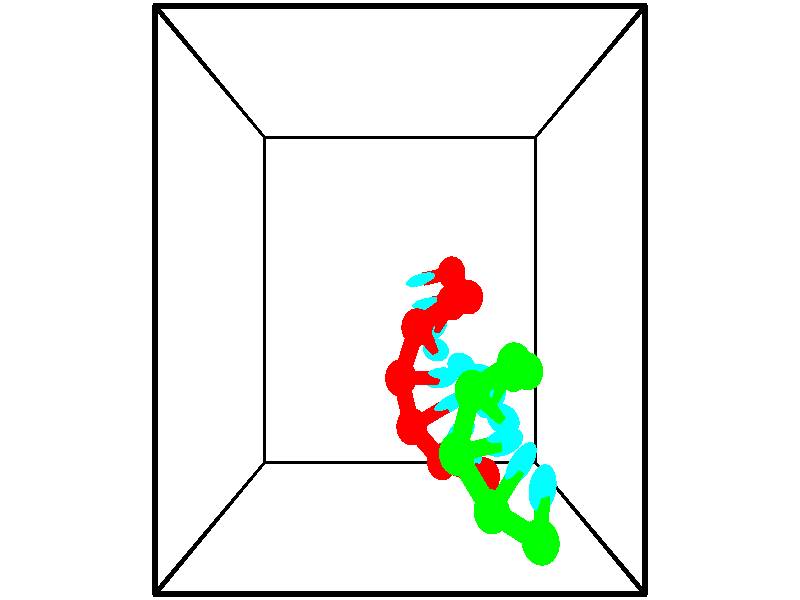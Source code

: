 // switches for output
#declare DRAW_BASES = 1; // possible values are 0, 1; only relevant for DNA ribbons
#declare DRAW_BASES_TYPE = 3; // possible values are 1, 2, 3; only relevant for DNA ribbons
#declare DRAW_FOG = 0; // set to 1 to enable fog

#include "colors.inc"

#include "transforms.inc"
background { rgb <1, 1, 1>}

#default {
   normal{
       ripples 0.25
       frequency 0.20
       turbulence 0.2
       lambda 5
   }
	finish {
		phong 0.1
		phong_size 40.
	}
}

// original window dimensions: 1024x640


// camera settings

camera {
	sky <-0, 1, 0>
	up <-0, 1, 0>
	right 1.6 * <1, 0, 0>
	location <2.5, 2.5, 11.1562>
	look_at <2.5, 2.5, 2.5>
	direction <0, 0, -8.6562>
	angle 67.0682
}


# declare cpy_camera_pos = <2.5, 2.5, 11.1562>;
# if (DRAW_FOG = 1)
fog {
	fog_type 2
	up vnormalize(cpy_camera_pos)
	color rgbt<1,1,1,0.3>
	distance 1e-5
	fog_alt 3e-3
	fog_offset 4
}
# end


// LIGHTS

# declare lum = 6;
global_settings {
	ambient_light rgb lum * <0.05, 0.05, 0.05>
	max_trace_level 15
}# declare cpy_direct_light_amount = 0.25;
light_source
{	1000 * <-1, -1, 1>,
	rgb lum * cpy_direct_light_amount
	parallel
}

light_source
{	1000 * <1, 1, -1>,
	rgb lum * cpy_direct_light_amount
	parallel
}

// strand 0

// nucleotide -1

// particle -1
sphere {
	<3.453102, 2.920905, 0.003603> 0.250000
	pigment { color rgbt <1,0,0,0> }
	no_shadow
}
cylinder {
	<3.121441, 2.853096, 0.216682>,  <2.922444, 2.812411, 0.344530>, 0.100000
	pigment { color rgbt <1,0,0,0> }
	no_shadow
}
cylinder {
	<3.121441, 2.853096, 0.216682>,  <3.453102, 2.920905, 0.003603>, 0.100000
	pigment { color rgbt <1,0,0,0> }
	no_shadow
}

// particle -1
sphere {
	<3.121441, 2.853096, 0.216682> 0.100000
	pigment { color rgbt <1,0,0,0> }
	no_shadow
}
sphere {
	0, 1
	scale<0.080000,0.200000,0.300000>
	matrix <0.298132, -0.940182, 0.164849,
		0.472889, 0.295500, 0.830094,
		-0.829152, -0.169522, 0.532700,
		2.872695, 2.802239, 0.376492>
	pigment { color rgbt <0,1,1,0> }
	no_shadow
}
cylinder {
	<3.701740, 2.539307, 0.604936>,  <3.453102, 2.920905, 0.003603>, 0.130000
	pigment { color rgbt <1,0,0,0> }
	no_shadow
}

// nucleotide -1

// particle -1
sphere {
	<3.701740, 2.539307, 0.604936> 0.250000
	pigment { color rgbt <1,0,0,0> }
	no_shadow
}
cylinder {
	<3.308556, 2.485806, 0.554504>,  <3.072645, 2.453705, 0.524245>, 0.100000
	pigment { color rgbt <1,0,0,0> }
	no_shadow
}
cylinder {
	<3.308556, 2.485806, 0.554504>,  <3.701740, 2.539307, 0.604936>, 0.100000
	pigment { color rgbt <1,0,0,0> }
	no_shadow
}

// particle -1
sphere {
	<3.308556, 2.485806, 0.554504> 0.100000
	pigment { color rgbt <1,0,0,0> }
	no_shadow
}
sphere {
	0, 1
	scale<0.080000,0.200000,0.300000>
	matrix <0.100847, -0.965903, 0.238457,
		-0.153676, 0.221679, 0.962934,
		-0.982962, -0.133754, -0.126080,
		3.013667, 2.445679, 0.516680>
	pigment { color rgbt <0,1,1,0> }
	no_shadow
}
cylinder {
	<3.354013, 2.471870, 1.249124>,  <3.701740, 2.539307, 0.604936>, 0.130000
	pigment { color rgbt <1,0,0,0> }
	no_shadow
}

// nucleotide -1

// particle -1
sphere {
	<3.354013, 2.471870, 1.249124> 0.250000
	pigment { color rgbt <1,0,0,0> }
	no_shadow
}
cylinder {
	<3.206150, 2.243656, 0.955772>,  <3.117432, 2.106728, 0.779761>, 0.100000
	pigment { color rgbt <1,0,0,0> }
	no_shadow
}
cylinder {
	<3.206150, 2.243656, 0.955772>,  <3.354013, 2.471870, 1.249124>, 0.100000
	pigment { color rgbt <1,0,0,0> }
	no_shadow
}

// particle -1
sphere {
	<3.206150, 2.243656, 0.955772> 0.100000
	pigment { color rgbt <1,0,0,0> }
	no_shadow
}
sphere {
	0, 1
	scale<0.080000,0.200000,0.300000>
	matrix <0.231500, -0.820947, 0.521971,
		-0.899867, 0.023173, 0.435548,
		-0.369657, -0.570534, -0.733379,
		3.095253, 2.072496, 0.735759>
	pigment { color rgbt <0,1,1,0> }
	no_shadow
}
cylinder {
	<2.771509, 2.139849, 1.535339>,  <3.354013, 2.471870, 1.249124>, 0.130000
	pigment { color rgbt <1,0,0,0> }
	no_shadow
}

// nucleotide -1

// particle -1
sphere {
	<2.771509, 2.139849, 1.535339> 0.250000
	pigment { color rgbt <1,0,0,0> }
	no_shadow
}
cylinder {
	<2.961727, 1.946209, 1.241535>,  <3.075858, 1.830025, 1.065253>, 0.100000
	pigment { color rgbt <1,0,0,0> }
	no_shadow
}
cylinder {
	<2.961727, 1.946209, 1.241535>,  <2.771509, 2.139849, 1.535339>, 0.100000
	pigment { color rgbt <1,0,0,0> }
	no_shadow
}

// particle -1
sphere {
	<2.961727, 1.946209, 1.241535> 0.100000
	pigment { color rgbt <1,0,0,0> }
	no_shadow
}
sphere {
	0, 1
	scale<0.080000,0.200000,0.300000>
	matrix <0.151740, -0.777306, 0.610549,
		-0.866506, -0.401798, -0.296187,
		0.475545, -0.484101, -0.734509,
		3.104391, 1.800979, 1.021183>
	pigment { color rgbt <0,1,1,0> }
	no_shadow
}
cylinder {
	<2.511049, 1.460131, 1.499085>,  <2.771509, 2.139849, 1.535339>, 0.130000
	pigment { color rgbt <1,0,0,0> }
	no_shadow
}

// nucleotide -1

// particle -1
sphere {
	<2.511049, 1.460131, 1.499085> 0.250000
	pigment { color rgbt <1,0,0,0> }
	no_shadow
}
cylinder {
	<2.885605, 1.445412, 1.359474>,  <3.110338, 1.436580, 1.275708>, 0.100000
	pigment { color rgbt <1,0,0,0> }
	no_shadow
}
cylinder {
	<2.885605, 1.445412, 1.359474>,  <2.511049, 1.460131, 1.499085>, 0.100000
	pigment { color rgbt <1,0,0,0> }
	no_shadow
}

// particle -1
sphere {
	<2.885605, 1.445412, 1.359474> 0.100000
	pigment { color rgbt <1,0,0,0> }
	no_shadow
}
sphere {
	0, 1
	scale<0.080000,0.200000,0.300000>
	matrix <0.226017, -0.697585, 0.679920,
		-0.268496, -0.715557, -0.644894,
		0.936390, -0.036798, -0.349027,
		3.166522, 1.434372, 1.254766>
	pigment { color rgbt <0,1,1,0> }
	no_shadow
}
cylinder {
	<2.690979, 0.784904, 1.339627>,  <2.511049, 1.460131, 1.499085>, 0.130000
	pigment { color rgbt <1,0,0,0> }
	no_shadow
}

// nucleotide -1

// particle -1
sphere {
	<2.690979, 0.784904, 1.339627> 0.250000
	pigment { color rgbt <1,0,0,0> }
	no_shadow
}
cylinder {
	<3.045765, 0.966614, 1.372925>,  <3.258636, 1.075640, 1.392903>, 0.100000
	pigment { color rgbt <1,0,0,0> }
	no_shadow
}
cylinder {
	<3.045765, 0.966614, 1.372925>,  <2.690979, 0.784904, 1.339627>, 0.100000
	pigment { color rgbt <1,0,0,0> }
	no_shadow
}

// particle -1
sphere {
	<3.045765, 0.966614, 1.372925> 0.100000
	pigment { color rgbt <1,0,0,0> }
	no_shadow
}
sphere {
	0, 1
	scale<0.080000,0.200000,0.300000>
	matrix <0.344111, -0.770259, 0.536925,
		0.308031, -0.447588, -0.839513,
		0.886964, 0.454275, 0.083244,
		3.311854, 1.102896, 1.397898>
	pigment { color rgbt <0,1,1,0> }
	no_shadow
}
cylinder {
	<3.196030, 0.271245, 1.168298>,  <2.690979, 0.784904, 1.339627>, 0.130000
	pigment { color rgbt <1,0,0,0> }
	no_shadow
}

// nucleotide -1

// particle -1
sphere {
	<3.196030, 0.271245, 1.168298> 0.250000
	pigment { color rgbt <1,0,0,0> }
	no_shadow
}
cylinder {
	<3.347885, 0.547390, 1.414639>,  <3.438998, 0.713077, 1.562443>, 0.100000
	pigment { color rgbt <1,0,0,0> }
	no_shadow
}
cylinder {
	<3.347885, 0.547390, 1.414639>,  <3.196030, 0.271245, 1.168298>, 0.100000
	pigment { color rgbt <1,0,0,0> }
	no_shadow
}

// particle -1
sphere {
	<3.347885, 0.547390, 1.414639> 0.100000
	pigment { color rgbt <1,0,0,0> }
	no_shadow
}
sphere {
	0, 1
	scale<0.080000,0.200000,0.300000>
	matrix <0.144493, -0.701766, 0.697601,
		0.913781, -0.175850, -0.366170,
		0.379638, 0.690363, 0.615851,
		3.461777, 0.754499, 1.599394>
	pigment { color rgbt <0,1,1,0> }
	no_shadow
}
cylinder {
	<3.869552, 0.114414, 1.352129>,  <3.196030, 0.271245, 1.168298>, 0.130000
	pigment { color rgbt <1,0,0,0> }
	no_shadow
}

// nucleotide -1

// particle -1
sphere {
	<3.869552, 0.114414, 1.352129> 0.250000
	pigment { color rgbt <1,0,0,0> }
	no_shadow
}
cylinder {
	<3.692524, 0.315758, 1.648983>,  <3.586307, 0.436564, 1.827095>, 0.100000
	pigment { color rgbt <1,0,0,0> }
	no_shadow
}
cylinder {
	<3.692524, 0.315758, 1.648983>,  <3.869552, 0.114414, 1.352129>, 0.100000
	pigment { color rgbt <1,0,0,0> }
	no_shadow
}

// particle -1
sphere {
	<3.692524, 0.315758, 1.648983> 0.100000
	pigment { color rgbt <1,0,0,0> }
	no_shadow
}
sphere {
	0, 1
	scale<0.080000,0.200000,0.300000>
	matrix <0.302773, -0.695117, 0.652027,
		0.844073, 0.513266, 0.155235,
		-0.442570, 0.503358, 0.742134,
		3.559753, 0.466765, 1.871623>
	pigment { color rgbt <0,1,1,0> }
	no_shadow
}
// strand 1

// nucleotide -1

// particle -1
sphere {
	<4.386959, -0.209082, 3.044989> 0.250000
	pigment { color rgbt <0,1,0,0> }
	no_shadow
}
cylinder {
	<4.372429, 0.167145, 3.180054>,  <4.363711, 0.392881, 3.261092>, 0.100000
	pigment { color rgbt <0,1,0,0> }
	no_shadow
}
cylinder {
	<4.372429, 0.167145, 3.180054>,  <4.386959, -0.209082, 3.044989>, 0.100000
	pigment { color rgbt <0,1,0,0> }
	no_shadow
}

// particle -1
sphere {
	<4.372429, 0.167145, 3.180054> 0.100000
	pigment { color rgbt <0,1,0,0> }
	no_shadow
}
sphere {
	0, 1
	scale<0.080000,0.200000,0.300000>
	matrix <-0.304618, 0.311383, -0.900138,
		-0.951782, -0.135555, 0.275202,
		-0.036325, 0.940567, 0.337661,
		4.361531, 0.449315, 3.281352>
	pigment { color rgbt <0,1,1,0> }
	no_shadow
}
cylinder {
	<3.773296, 0.048612, 2.769026>,  <4.386959, -0.209082, 3.044989>, 0.130000
	pigment { color rgbt <0,1,0,0> }
	no_shadow
}

// nucleotide -1

// particle -1
sphere {
	<3.773296, 0.048612, 2.769026> 0.250000
	pigment { color rgbt <0,1,0,0> }
	no_shadow
}
cylinder {
	<3.995667, 0.377155, 2.820122>,  <4.129089, 0.574281, 2.850779>, 0.100000
	pigment { color rgbt <0,1,0,0> }
	no_shadow
}
cylinder {
	<3.995667, 0.377155, 2.820122>,  <3.773296, 0.048612, 2.769026>, 0.100000
	pigment { color rgbt <0,1,0,0> }
	no_shadow
}

// particle -1
sphere {
	<3.995667, 0.377155, 2.820122> 0.100000
	pigment { color rgbt <0,1,0,0> }
	no_shadow
}
sphere {
	0, 1
	scale<0.080000,0.200000,0.300000>
	matrix <-0.424015, 0.412391, -0.806316,
		-0.714953, 0.394089, 0.577527,
		0.555927, 0.821358, 0.127740,
		4.162445, 0.623563, 2.858444>
	pigment { color rgbt <0,1,1,0> }
	no_shadow
}
cylinder {
	<3.296382, 0.705926, 2.706843>,  <3.773296, 0.048612, 2.769026>, 0.130000
	pigment { color rgbt <0,1,0,0> }
	no_shadow
}

// nucleotide -1

// particle -1
sphere {
	<3.296382, 0.705926, 2.706843> 0.250000
	pigment { color rgbt <0,1,0,0> }
	no_shadow
}
cylinder {
	<3.683617, 0.765804, 2.626442>,  <3.915957, 0.801731, 2.578202>, 0.100000
	pigment { color rgbt <0,1,0,0> }
	no_shadow
}
cylinder {
	<3.683617, 0.765804, 2.626442>,  <3.296382, 0.705926, 2.706843>, 0.100000
	pigment { color rgbt <0,1,0,0> }
	no_shadow
}

// particle -1
sphere {
	<3.683617, 0.765804, 2.626442> 0.100000
	pigment { color rgbt <0,1,0,0> }
	no_shadow
}
sphere {
	0, 1
	scale<0.080000,0.200000,0.300000>
	matrix <-0.249107, 0.486708, -0.837294,
		-0.027511, 0.860643, 0.508465,
		0.968085, 0.149697, -0.201002,
		3.974042, 0.810713, 2.566141>
	pigment { color rgbt <0,1,1,0> }
	no_shadow
}
cylinder {
	<3.537927, 1.413539, 2.479373>,  <3.296382, 0.705926, 2.706843>, 0.130000
	pigment { color rgbt <0,1,0,0> }
	no_shadow
}

// nucleotide -1

// particle -1
sphere {
	<3.537927, 1.413539, 2.479373> 0.250000
	pigment { color rgbt <0,1,0,0> }
	no_shadow
}
cylinder {
	<3.822723, 1.188438, 2.311382>,  <3.993601, 1.053378, 2.210588>, 0.100000
	pigment { color rgbt <0,1,0,0> }
	no_shadow
}
cylinder {
	<3.822723, 1.188438, 2.311382>,  <3.537927, 1.413539, 2.479373>, 0.100000
	pigment { color rgbt <0,1,0,0> }
	no_shadow
}

// particle -1
sphere {
	<3.822723, 1.188438, 2.311382> 0.100000
	pigment { color rgbt <0,1,0,0> }
	no_shadow
}
sphere {
	0, 1
	scale<0.080000,0.200000,0.300000>
	matrix <-0.125279, 0.486696, -0.864542,
		0.690922, 0.668160, 0.276022,
		0.711991, -0.562751, -0.419976,
		4.036321, 1.019613, 2.185390>
	pigment { color rgbt <0,1,1,0> }
	no_shadow
}
cylinder {
	<4.185500, 1.729605, 2.254320>,  <3.537927, 1.413539, 2.479373>, 0.130000
	pigment { color rgbt <0,1,0,0> }
	no_shadow
}

// nucleotide -1

// particle -1
sphere {
	<4.185500, 1.729605, 2.254320> 0.250000
	pigment { color rgbt <0,1,0,0> }
	no_shadow
}
cylinder {
	<4.021202, 1.429203, 2.047523>,  <3.922623, 1.248962, 1.923446>, 0.100000
	pigment { color rgbt <0,1,0,0> }
	no_shadow
}
cylinder {
	<4.021202, 1.429203, 2.047523>,  <4.185500, 1.729605, 2.254320>, 0.100000
	pigment { color rgbt <0,1,0,0> }
	no_shadow
}

// particle -1
sphere {
	<4.021202, 1.429203, 2.047523> 0.100000
	pigment { color rgbt <0,1,0,0> }
	no_shadow
}
sphere {
	0, 1
	scale<0.080000,0.200000,0.300000>
	matrix <-0.166233, 0.619212, -0.767426,
		0.896469, -0.229275, -0.379179,
		-0.410744, -0.751006, -0.516991,
		3.897979, 1.203901, 1.892426>
	pigment { color rgbt <0,1,1,0> }
	no_shadow
}
cylinder {
	<4.509515, 1.561628, 1.608542>,  <4.185500, 1.729605, 2.254320>, 0.130000
	pigment { color rgbt <0,1,0,0> }
	no_shadow
}

// nucleotide -1

// particle -1
sphere {
	<4.509515, 1.561628, 1.608542> 0.250000
	pigment { color rgbt <0,1,0,0> }
	no_shadow
}
cylinder {
	<4.144020, 1.412022, 1.545052>,  <3.924723, 1.322258, 1.506957>, 0.100000
	pigment { color rgbt <0,1,0,0> }
	no_shadow
}
cylinder {
	<4.144020, 1.412022, 1.545052>,  <4.509515, 1.561628, 1.608542>, 0.100000
	pigment { color rgbt <0,1,0,0> }
	no_shadow
}

// particle -1
sphere {
	<4.144020, 1.412022, 1.545052> 0.100000
	pigment { color rgbt <0,1,0,0> }
	no_shadow
}
sphere {
	0, 1
	scale<0.080000,0.200000,0.300000>
	matrix <-0.074376, 0.538032, -0.839637,
		0.399437, -0.755403, -0.519439,
		-0.913739, -0.374016, -0.158726,
		3.869899, 1.299817, 1.497434>
	pigment { color rgbt <0,1,1,0> }
	no_shadow
}
cylinder {
	<4.427071, 1.447469, 0.877601>,  <4.509515, 1.561628, 1.608542>, 0.130000
	pigment { color rgbt <0,1,0,0> }
	no_shadow
}

// nucleotide -1

// particle -1
sphere {
	<4.427071, 1.447469, 0.877601> 0.250000
	pigment { color rgbt <0,1,0,0> }
	no_shadow
}
cylinder {
	<4.041351, 1.445171, 0.983501>,  <3.809919, 1.443793, 1.047042>, 0.100000
	pigment { color rgbt <0,1,0,0> }
	no_shadow
}
cylinder {
	<4.041351, 1.445171, 0.983501>,  <4.427071, 1.447469, 0.877601>, 0.100000
	pigment { color rgbt <0,1,0,0> }
	no_shadow
}

// particle -1
sphere {
	<4.041351, 1.445171, 0.983501> 0.100000
	pigment { color rgbt <0,1,0,0> }
	no_shadow
}
sphere {
	0, 1
	scale<0.080000,0.200000,0.300000>
	matrix <-0.227755, 0.528068, -0.818090,
		-0.135107, -0.849183, -0.510524,
		-0.964300, -0.005745, 0.264751,
		3.752061, 1.443448, 1.062927>
	pigment { color rgbt <0,1,1,0> }
	no_shadow
}
cylinder {
	<4.055494, 1.224633, 0.305175>,  <4.427071, 1.447469, 0.877601>, 0.130000
	pigment { color rgbt <0,1,0,0> }
	no_shadow
}

// nucleotide -1

// particle -1
sphere {
	<4.055494, 1.224633, 0.305175> 0.250000
	pigment { color rgbt <0,1,0,0> }
	no_shadow
}
cylinder {
	<3.776093, 1.411789, 0.521755>,  <3.608451, 1.524083, 0.651703>, 0.100000
	pigment { color rgbt <0,1,0,0> }
	no_shadow
}
cylinder {
	<3.776093, 1.411789, 0.521755>,  <4.055494, 1.224633, 0.305175>, 0.100000
	pigment { color rgbt <0,1,0,0> }
	no_shadow
}

// particle -1
sphere {
	<3.776093, 1.411789, 0.521755> 0.100000
	pigment { color rgbt <0,1,0,0> }
	no_shadow
}
sphere {
	0, 1
	scale<0.080000,0.200000,0.300000>
	matrix <-0.198147, 0.600589, -0.774616,
		-0.687625, -0.648361, -0.326803,
		-0.698505, 0.467891, 0.541451,
		3.566541, 1.552156, 0.684191>
	pigment { color rgbt <0,1,1,0> }
	no_shadow
}
// box output
cylinder {
	<0.000000, 0.000000, 0.000000>,  <5.000000, 0.000000, 0.000000>, 0.025000
	pigment { color rgbt <0,0,0,0> }
	no_shadow
}
cylinder {
	<0.000000, 0.000000, 0.000000>,  <0.000000, 5.000000, 0.000000>, 0.025000
	pigment { color rgbt <0,0,0,0> }
	no_shadow
}
cylinder {
	<0.000000, 0.000000, 0.000000>,  <0.000000, 0.000000, 5.000000>, 0.025000
	pigment { color rgbt <0,0,0,0> }
	no_shadow
}
cylinder {
	<5.000000, 5.000000, 5.000000>,  <0.000000, 5.000000, 5.000000>, 0.025000
	pigment { color rgbt <0,0,0,0> }
	no_shadow
}
cylinder {
	<5.000000, 5.000000, 5.000000>,  <5.000000, 0.000000, 5.000000>, 0.025000
	pigment { color rgbt <0,0,0,0> }
	no_shadow
}
cylinder {
	<5.000000, 5.000000, 5.000000>,  <5.000000, 5.000000, 0.000000>, 0.025000
	pigment { color rgbt <0,0,0,0> }
	no_shadow
}
cylinder {
	<0.000000, 0.000000, 5.000000>,  <0.000000, 5.000000, 5.000000>, 0.025000
	pigment { color rgbt <0,0,0,0> }
	no_shadow
}
cylinder {
	<0.000000, 0.000000, 5.000000>,  <5.000000, 0.000000, 5.000000>, 0.025000
	pigment { color rgbt <0,0,0,0> }
	no_shadow
}
cylinder {
	<5.000000, 5.000000, 0.000000>,  <0.000000, 5.000000, 0.000000>, 0.025000
	pigment { color rgbt <0,0,0,0> }
	no_shadow
}
cylinder {
	<5.000000, 5.000000, 0.000000>,  <5.000000, 0.000000, 0.000000>, 0.025000
	pigment { color rgbt <0,0,0,0> }
	no_shadow
}
cylinder {
	<5.000000, 0.000000, 5.000000>,  <5.000000, 0.000000, 0.000000>, 0.025000
	pigment { color rgbt <0,0,0,0> }
	no_shadow
}
cylinder {
	<0.000000, 5.000000, 0.000000>,  <0.000000, 5.000000, 5.000000>, 0.025000
	pigment { color rgbt <0,0,0,0> }
	no_shadow
}
// end of box output
